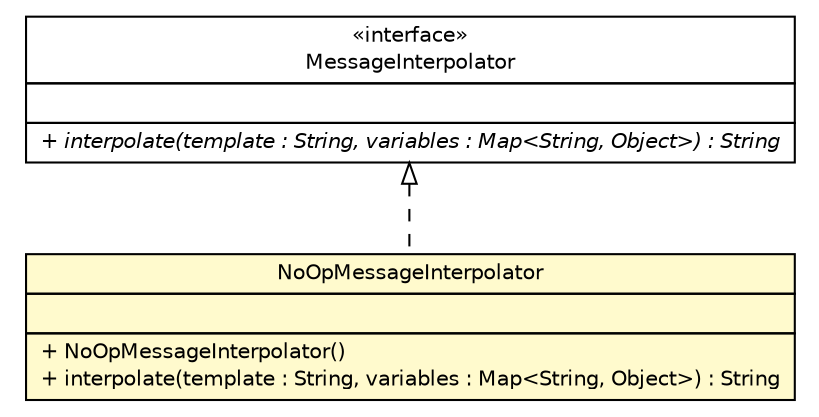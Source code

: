 #!/usr/local/bin/dot
#
# Class diagram 
# Generated by UMLGraph version R5_6-24-gf6e263 (http://www.umlgraph.org/)
#

digraph G {
	edge [fontname="Helvetica",fontsize=10,labelfontname="Helvetica",labelfontsize=10];
	node [fontname="Helvetica",fontsize=10,shape=plaintext];
	nodesep=0.25;
	ranksep=0.5;
	// cn.home1.oss.lib.common.msginterpolate.MessageInterpolator
	c4578 [label=<<table title="cn.home1.oss.lib.common.msginterpolate.MessageInterpolator" border="0" cellborder="1" cellspacing="0" cellpadding="2" port="p" href="./MessageInterpolator.html">
		<tr><td><table border="0" cellspacing="0" cellpadding="1">
<tr><td align="center" balign="center"> &#171;interface&#187; </td></tr>
<tr><td align="center" balign="center"> MessageInterpolator </td></tr>
		</table></td></tr>
		<tr><td><table border="0" cellspacing="0" cellpadding="1">
<tr><td align="left" balign="left">  </td></tr>
		</table></td></tr>
		<tr><td><table border="0" cellspacing="0" cellpadding="1">
<tr><td align="left" balign="left"><font face="Helvetica-Oblique" point-size="10.0"> + interpolate(template : String, variables : Map&lt;String, Object&gt;) : String </font></td></tr>
		</table></td></tr>
		</table>>, URL="./MessageInterpolator.html", fontname="Helvetica", fontcolor="black", fontsize=10.0];
	// cn.home1.oss.lib.common.msginterpolate.NoOpMessageInterpolator
	c4580 [label=<<table title="cn.home1.oss.lib.common.msginterpolate.NoOpMessageInterpolator" border="0" cellborder="1" cellspacing="0" cellpadding="2" port="p" bgcolor="lemonChiffon" href="./NoOpMessageInterpolator.html">
		<tr><td><table border="0" cellspacing="0" cellpadding="1">
<tr><td align="center" balign="center"> NoOpMessageInterpolator </td></tr>
		</table></td></tr>
		<tr><td><table border="0" cellspacing="0" cellpadding="1">
<tr><td align="left" balign="left">  </td></tr>
		</table></td></tr>
		<tr><td><table border="0" cellspacing="0" cellpadding="1">
<tr><td align="left" balign="left"> + NoOpMessageInterpolator() </td></tr>
<tr><td align="left" balign="left"> + interpolate(template : String, variables : Map&lt;String, Object&gt;) : String </td></tr>
		</table></td></tr>
		</table>>, URL="./NoOpMessageInterpolator.html", fontname="Helvetica", fontcolor="black", fontsize=10.0];
	//cn.home1.oss.lib.common.msginterpolate.NoOpMessageInterpolator implements cn.home1.oss.lib.common.msginterpolate.MessageInterpolator
	c4578:p -> c4580:p [dir=back,arrowtail=empty,style=dashed];
}

